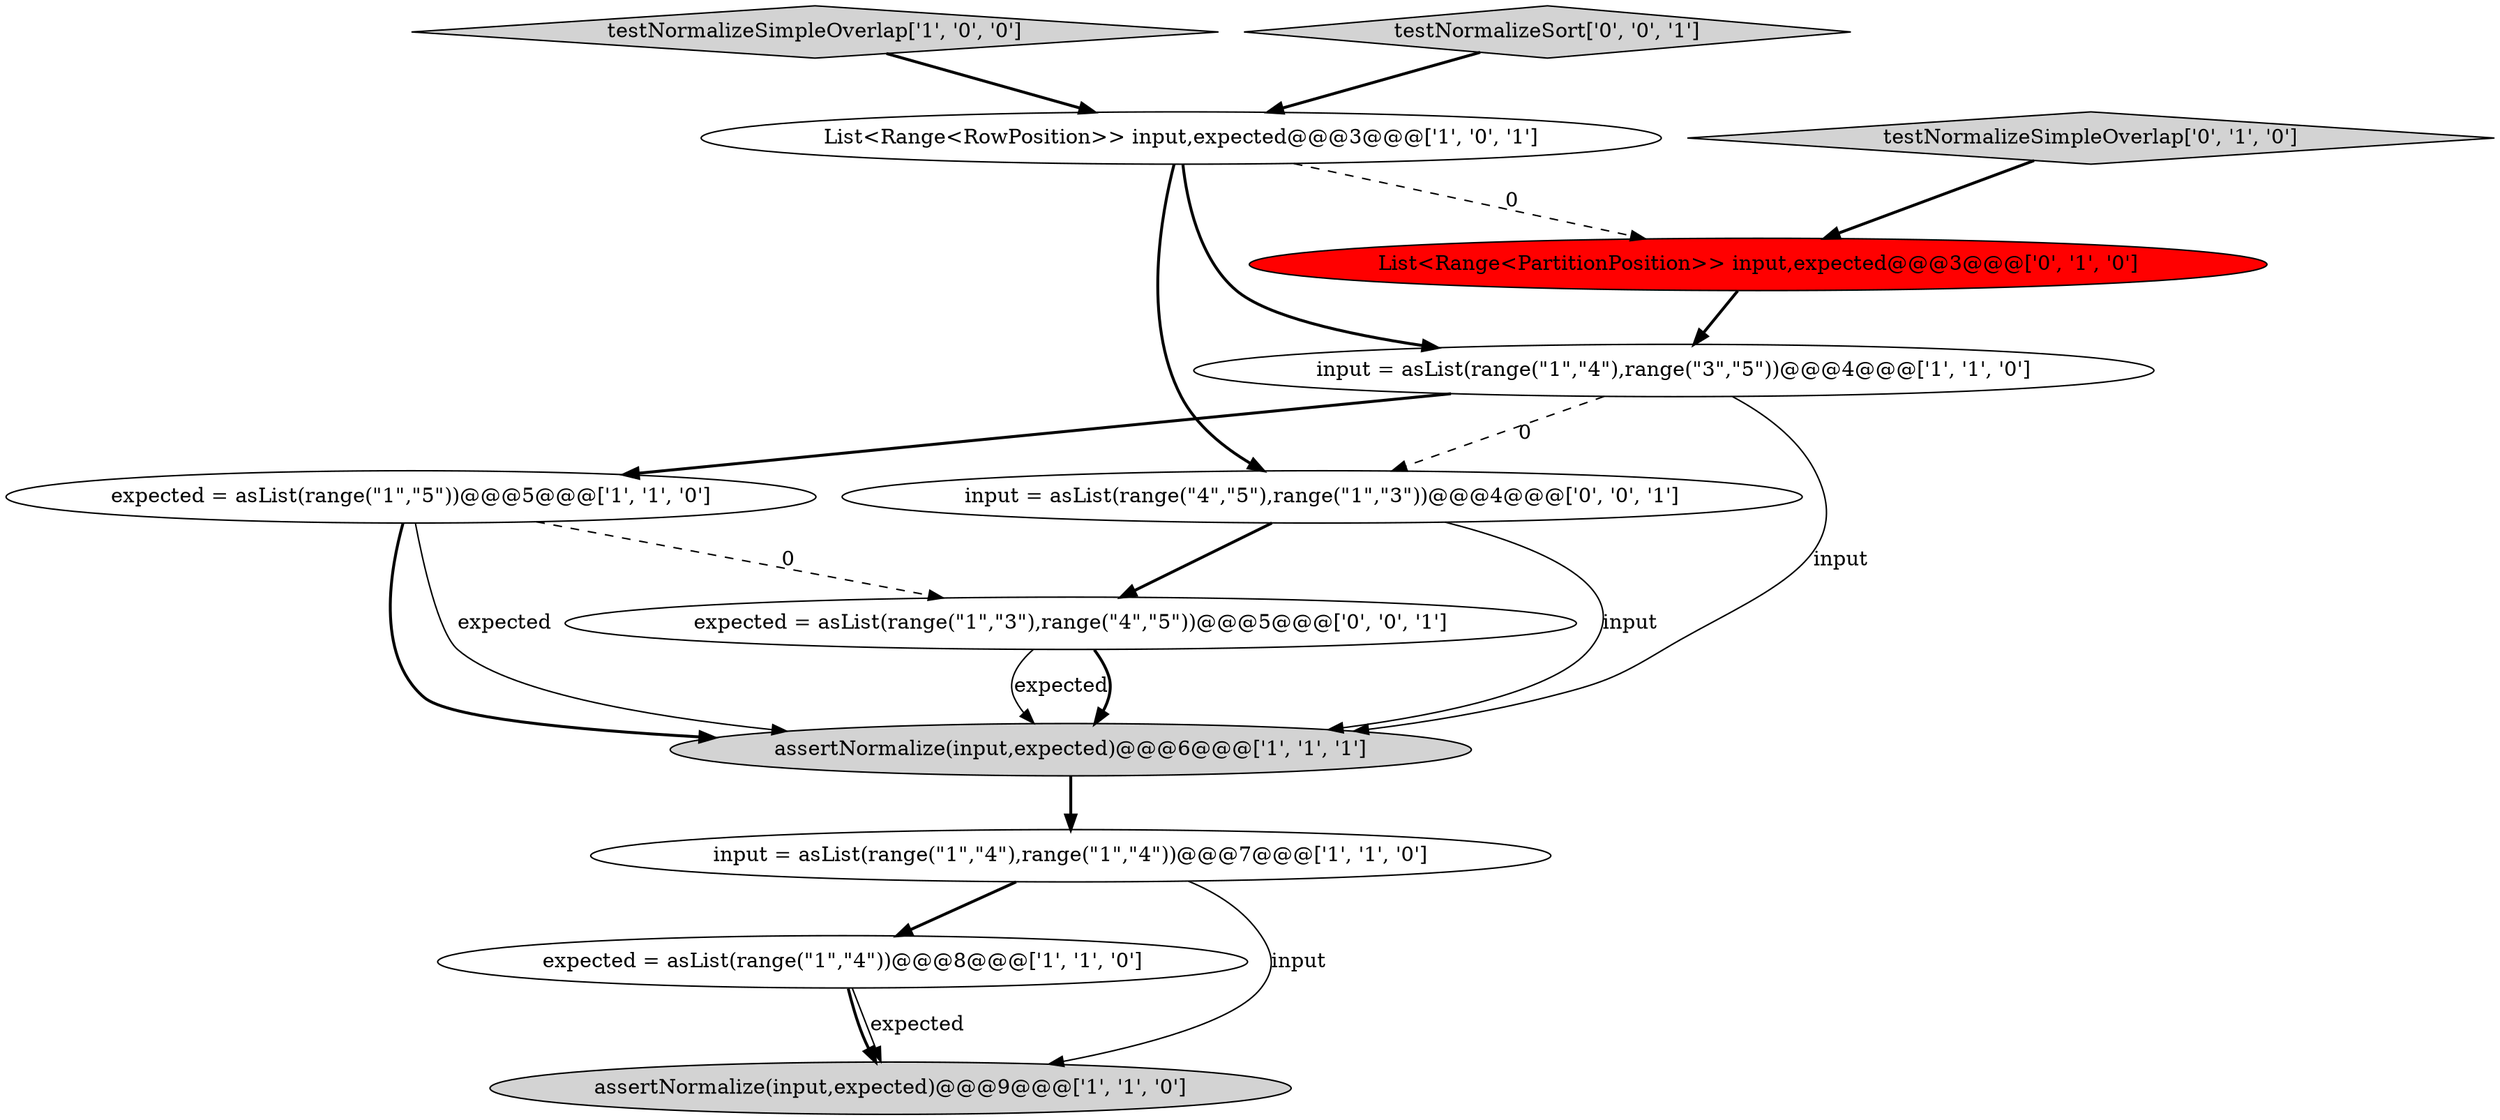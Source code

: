 digraph {
1 [style = filled, label = "testNormalizeSimpleOverlap['1', '0', '0']", fillcolor = lightgray, shape = diamond image = "AAA0AAABBB1BBB"];
11 [style = filled, label = "testNormalizeSort['0', '0', '1']", fillcolor = lightgray, shape = diamond image = "AAA0AAABBB3BBB"];
2 [style = filled, label = "expected = asList(range(\"1\",\"4\"))@@@8@@@['1', '1', '0']", fillcolor = white, shape = ellipse image = "AAA0AAABBB1BBB"];
0 [style = filled, label = "input = asList(range(\"1\",\"4\"),range(\"1\",\"4\"))@@@7@@@['1', '1', '0']", fillcolor = white, shape = ellipse image = "AAA0AAABBB1BBB"];
12 [style = filled, label = "expected = asList(range(\"1\",\"3\"),range(\"4\",\"5\"))@@@5@@@['0', '0', '1']", fillcolor = white, shape = ellipse image = "AAA0AAABBB3BBB"];
10 [style = filled, label = "input = asList(range(\"4\",\"5\"),range(\"1\",\"3\"))@@@4@@@['0', '0', '1']", fillcolor = white, shape = ellipse image = "AAA0AAABBB3BBB"];
9 [style = filled, label = "List<Range<PartitionPosition>> input,expected@@@3@@@['0', '1', '0']", fillcolor = red, shape = ellipse image = "AAA1AAABBB2BBB"];
3 [style = filled, label = "List<Range<RowPosition>> input,expected@@@3@@@['1', '0', '1']", fillcolor = white, shape = ellipse image = "AAA0AAABBB1BBB"];
7 [style = filled, label = "assertNormalize(input,expected)@@@6@@@['1', '1', '1']", fillcolor = lightgray, shape = ellipse image = "AAA0AAABBB1BBB"];
8 [style = filled, label = "testNormalizeSimpleOverlap['0', '1', '0']", fillcolor = lightgray, shape = diamond image = "AAA0AAABBB2BBB"];
4 [style = filled, label = "assertNormalize(input,expected)@@@9@@@['1', '1', '0']", fillcolor = lightgray, shape = ellipse image = "AAA0AAABBB1BBB"];
6 [style = filled, label = "expected = asList(range(\"1\",\"5\"))@@@5@@@['1', '1', '0']", fillcolor = white, shape = ellipse image = "AAA0AAABBB1BBB"];
5 [style = filled, label = "input = asList(range(\"1\",\"4\"),range(\"3\",\"5\"))@@@4@@@['1', '1', '0']", fillcolor = white, shape = ellipse image = "AAA0AAABBB1BBB"];
2->4 [style = solid, label="expected"];
0->2 [style = bold, label=""];
1->3 [style = bold, label=""];
5->7 [style = solid, label="input"];
7->0 [style = bold, label=""];
12->7 [style = solid, label="expected"];
2->4 [style = bold, label=""];
12->7 [style = bold, label=""];
6->12 [style = dashed, label="0"];
3->10 [style = bold, label=""];
3->5 [style = bold, label=""];
10->7 [style = solid, label="input"];
5->6 [style = bold, label=""];
5->10 [style = dashed, label="0"];
3->9 [style = dashed, label="0"];
11->3 [style = bold, label=""];
10->12 [style = bold, label=""];
8->9 [style = bold, label=""];
9->5 [style = bold, label=""];
0->4 [style = solid, label="input"];
6->7 [style = bold, label=""];
6->7 [style = solid, label="expected"];
}
